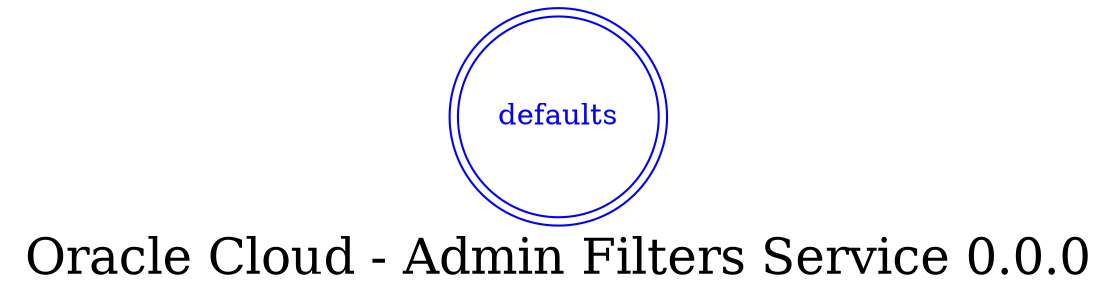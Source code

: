 digraph LexiconGraph {
graph[label="Oracle Cloud - Admin Filters Service 0.0.0", fontsize=24]
splines=true
"defaults" [color=blue, fontcolor=blue, shape=doublecircle]
}
